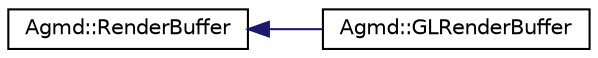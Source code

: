 digraph "Graphical Class Hierarchy"
{
  edge [fontname="Helvetica",fontsize="10",labelfontname="Helvetica",labelfontsize="10"];
  node [fontname="Helvetica",fontsize="10",shape=record];
  rankdir="LR";
  Node1 [label="Agmd::RenderBuffer",height=0.2,width=0.4,color="black", fillcolor="white", style="filled",URL="$class_agmd_1_1_render_buffer.html"];
  Node1 -> Node2 [dir="back",color="midnightblue",fontsize="10",style="solid",fontname="Helvetica"];
  Node2 [label="Agmd::GLRenderBuffer",height=0.2,width=0.4,color="black", fillcolor="white", style="filled",URL="$class_agmd_1_1_g_l_render_buffer.html"];
}
